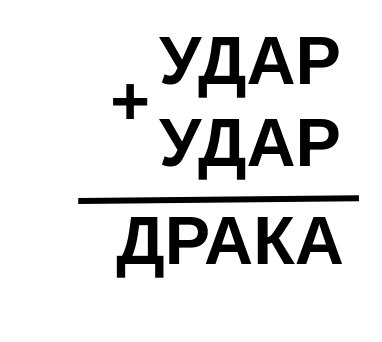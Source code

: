 <mxfile version="20.3.3" type="device"><diagram id="v0aGRt8j-UCgy1wmZhG4" name="Страница 1"><mxGraphModel dx="1185" dy="635" grid="1" gridSize="10" guides="1" tooltips="1" connect="1" arrows="1" fold="1" page="1" pageScale="1" pageWidth="200" pageHeight="200" math="0" shadow="0"><root><mxCell id="0"/><mxCell id="1" parent="0"/><mxCell id="9qCF5LiBaW5oC9u7er_r-1" value="УДАР&lt;br style=&quot;font-size: 34px;&quot;&gt;УДАР&lt;br style=&quot;font-size: 34px;&quot;&gt;" style="text;html=1;strokeColor=none;fillColor=none;align=center;verticalAlign=middle;whiteSpace=wrap;rounded=0;fontSize=34;fontStyle=1" vertex="1" parent="1"><mxGeometry x="60" y="20" width="130" height="100" as="geometry"/></mxCell><mxCell id="9qCF5LiBaW5oC9u7er_r-2" value="" style="endArrow=none;html=1;rounded=0;fontSize=34;exitX=0.301;exitY=1.005;exitDx=0;exitDy=0;entryX=0.996;entryY=0.291;entryDx=0;entryDy=0;strokeWidth=3;entryPerimeter=0;exitPerimeter=0;" edge="1" parent="1" source="9qCF5LiBaW5oC9u7er_r-3" target="9qCF5LiBaW5oC9u7er_r-5"><mxGeometry width="50" height="50" relative="1" as="geometry"><mxPoint x="170" y="200" as="sourcePoint"/><mxPoint x="220" y="150" as="targetPoint"/></mxGeometry></mxCell><mxCell id="9qCF5LiBaW5oC9u7er_r-3" value="+" style="text;html=1;strokeColor=none;fillColor=none;align=center;verticalAlign=middle;whiteSpace=wrap;rounded=0;fontSize=34;fontStyle=1" vertex="1" parent="1"><mxGeometry y="20" width="130" height="100" as="geometry"/></mxCell><mxCell id="9qCF5LiBaW5oC9u7er_r-5" value="ДРАКА" style="text;html=1;strokeColor=none;fillColor=none;align=center;verticalAlign=middle;whiteSpace=wrap;rounded=0;fontSize=34;fontStyle=1" vertex="1" parent="1"><mxGeometry x="50" y="90" width="130" height="100" as="geometry"/></mxCell></root></mxGraphModel></diagram></mxfile>